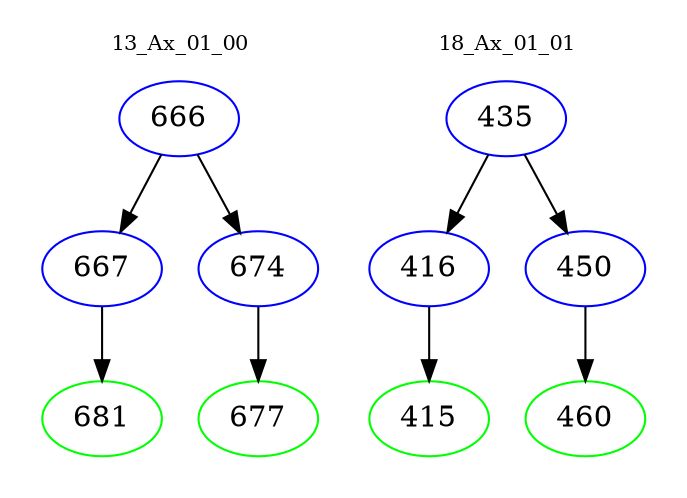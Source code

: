 digraph{
subgraph cluster_0 {
color = white
label = "13_Ax_01_00";
fontsize=10;
T0_666 [label="666", color="blue"]
T0_666 -> T0_667 [color="black"]
T0_667 [label="667", color="blue"]
T0_667 -> T0_681 [color="black"]
T0_681 [label="681", color="green"]
T0_666 -> T0_674 [color="black"]
T0_674 [label="674", color="blue"]
T0_674 -> T0_677 [color="black"]
T0_677 [label="677", color="green"]
}
subgraph cluster_1 {
color = white
label = "18_Ax_01_01";
fontsize=10;
T1_435 [label="435", color="blue"]
T1_435 -> T1_416 [color="black"]
T1_416 [label="416", color="blue"]
T1_416 -> T1_415 [color="black"]
T1_415 [label="415", color="green"]
T1_435 -> T1_450 [color="black"]
T1_450 [label="450", color="blue"]
T1_450 -> T1_460 [color="black"]
T1_460 [label="460", color="green"]
}
}
